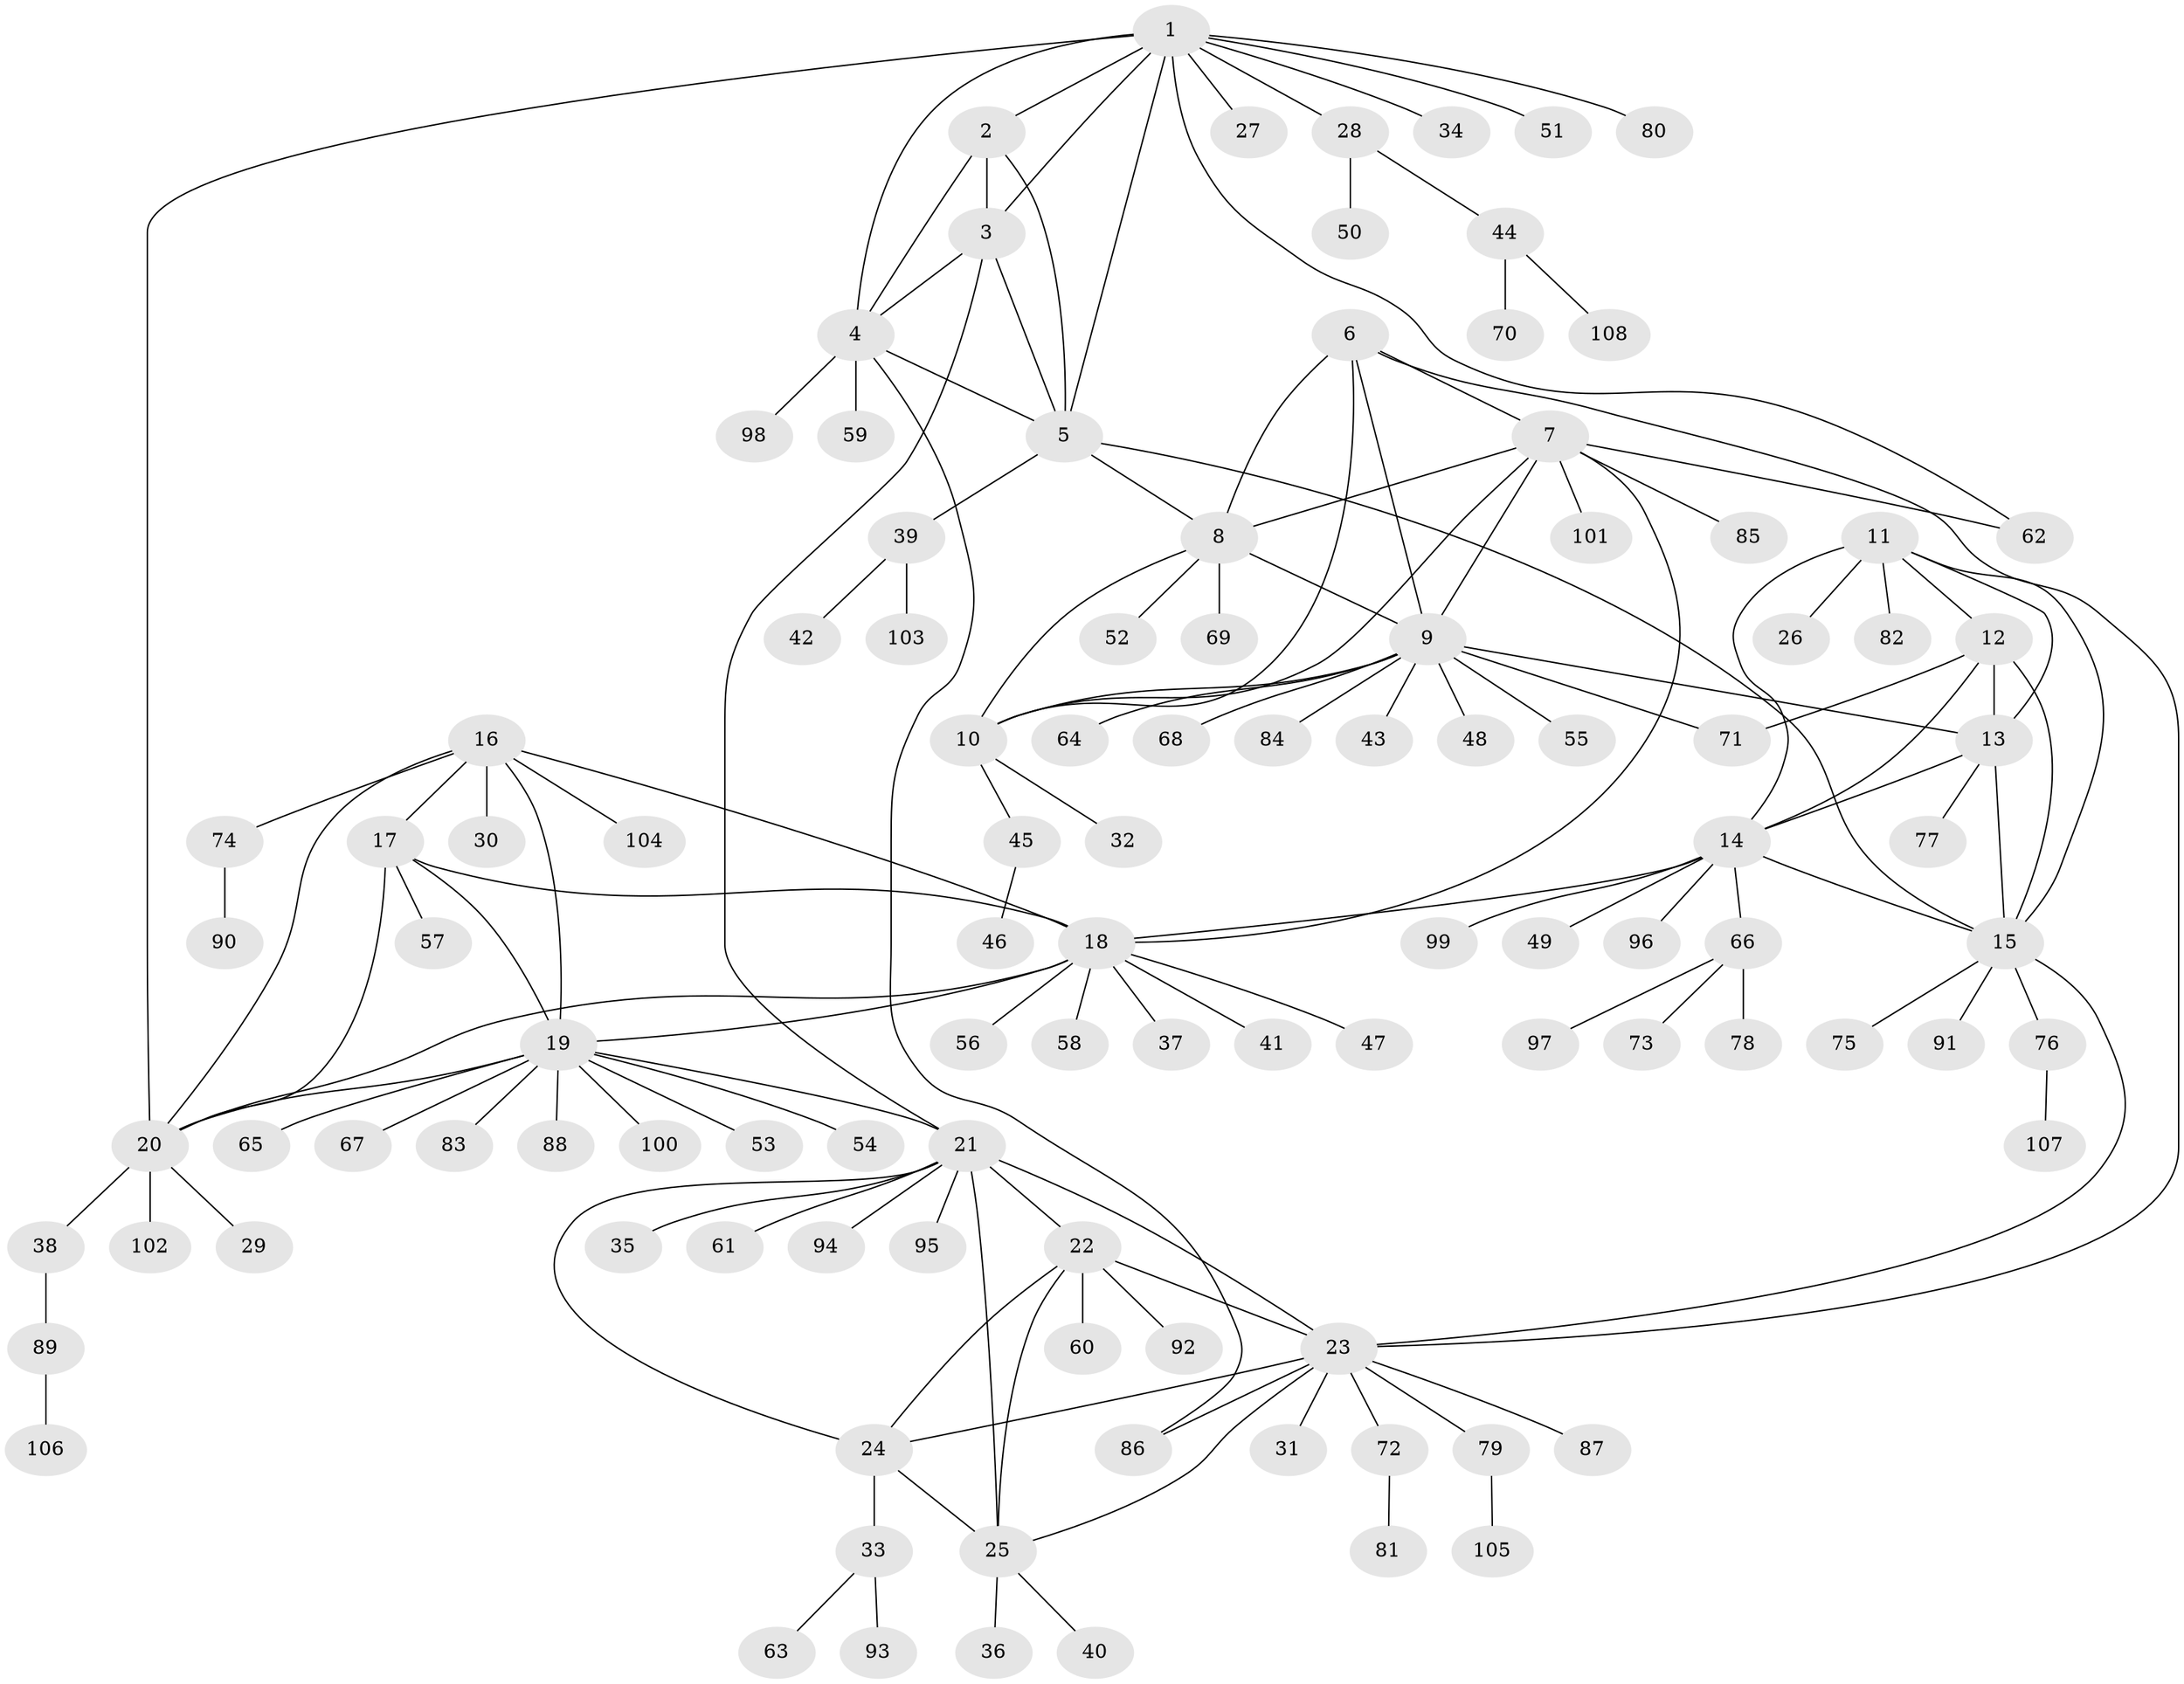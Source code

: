// Generated by graph-tools (version 1.1) at 2025/50/03/09/25 03:50:39]
// undirected, 108 vertices, 146 edges
graph export_dot {
graph [start="1"]
  node [color=gray90,style=filled];
  1;
  2;
  3;
  4;
  5;
  6;
  7;
  8;
  9;
  10;
  11;
  12;
  13;
  14;
  15;
  16;
  17;
  18;
  19;
  20;
  21;
  22;
  23;
  24;
  25;
  26;
  27;
  28;
  29;
  30;
  31;
  32;
  33;
  34;
  35;
  36;
  37;
  38;
  39;
  40;
  41;
  42;
  43;
  44;
  45;
  46;
  47;
  48;
  49;
  50;
  51;
  52;
  53;
  54;
  55;
  56;
  57;
  58;
  59;
  60;
  61;
  62;
  63;
  64;
  65;
  66;
  67;
  68;
  69;
  70;
  71;
  72;
  73;
  74;
  75;
  76;
  77;
  78;
  79;
  80;
  81;
  82;
  83;
  84;
  85;
  86;
  87;
  88;
  89;
  90;
  91;
  92;
  93;
  94;
  95;
  96;
  97;
  98;
  99;
  100;
  101;
  102;
  103;
  104;
  105;
  106;
  107;
  108;
  1 -- 2;
  1 -- 3;
  1 -- 4;
  1 -- 5;
  1 -- 20;
  1 -- 27;
  1 -- 28;
  1 -- 34;
  1 -- 51;
  1 -- 62;
  1 -- 80;
  2 -- 3;
  2 -- 4;
  2 -- 5;
  3 -- 4;
  3 -- 5;
  3 -- 21;
  4 -- 5;
  4 -- 59;
  4 -- 86;
  4 -- 98;
  5 -- 8;
  5 -- 15;
  5 -- 39;
  6 -- 7;
  6 -- 8;
  6 -- 9;
  6 -- 10;
  6 -- 23;
  7 -- 8;
  7 -- 9;
  7 -- 10;
  7 -- 18;
  7 -- 62;
  7 -- 85;
  7 -- 101;
  8 -- 9;
  8 -- 10;
  8 -- 52;
  8 -- 69;
  9 -- 10;
  9 -- 13;
  9 -- 43;
  9 -- 48;
  9 -- 55;
  9 -- 64;
  9 -- 68;
  9 -- 71;
  9 -- 84;
  10 -- 32;
  10 -- 45;
  11 -- 12;
  11 -- 13;
  11 -- 14;
  11 -- 15;
  11 -- 26;
  11 -- 82;
  12 -- 13;
  12 -- 14;
  12 -- 15;
  12 -- 71;
  13 -- 14;
  13 -- 15;
  13 -- 77;
  14 -- 15;
  14 -- 18;
  14 -- 49;
  14 -- 66;
  14 -- 96;
  14 -- 99;
  15 -- 23;
  15 -- 75;
  15 -- 76;
  15 -- 91;
  16 -- 17;
  16 -- 18;
  16 -- 19;
  16 -- 20;
  16 -- 30;
  16 -- 74;
  16 -- 104;
  17 -- 18;
  17 -- 19;
  17 -- 20;
  17 -- 57;
  18 -- 19;
  18 -- 20;
  18 -- 37;
  18 -- 41;
  18 -- 47;
  18 -- 56;
  18 -- 58;
  19 -- 20;
  19 -- 21;
  19 -- 53;
  19 -- 54;
  19 -- 65;
  19 -- 67;
  19 -- 83;
  19 -- 88;
  19 -- 100;
  20 -- 29;
  20 -- 38;
  20 -- 102;
  21 -- 22;
  21 -- 23;
  21 -- 24;
  21 -- 25;
  21 -- 35;
  21 -- 61;
  21 -- 94;
  21 -- 95;
  22 -- 23;
  22 -- 24;
  22 -- 25;
  22 -- 60;
  22 -- 92;
  23 -- 24;
  23 -- 25;
  23 -- 31;
  23 -- 72;
  23 -- 79;
  23 -- 86;
  23 -- 87;
  24 -- 25;
  24 -- 33;
  25 -- 36;
  25 -- 40;
  28 -- 44;
  28 -- 50;
  33 -- 63;
  33 -- 93;
  38 -- 89;
  39 -- 42;
  39 -- 103;
  44 -- 70;
  44 -- 108;
  45 -- 46;
  66 -- 73;
  66 -- 78;
  66 -- 97;
  72 -- 81;
  74 -- 90;
  76 -- 107;
  79 -- 105;
  89 -- 106;
}
